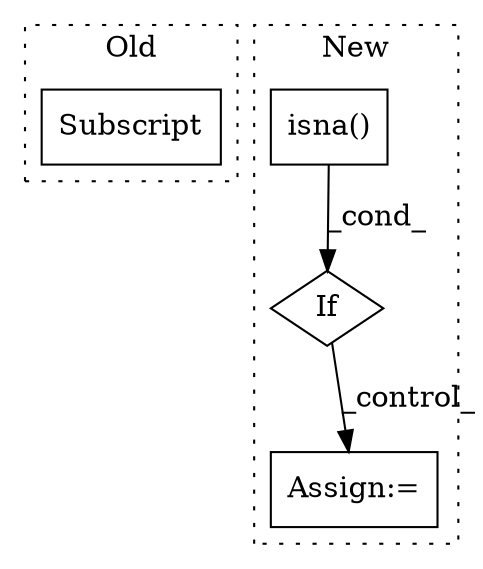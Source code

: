 digraph G {
subgraph cluster0 {
1 [label="Subscript" a="63" s="799,0" l="24,0" shape="box"];
label = "Old";
style="dotted";
}
subgraph cluster1 {
2 [label="isna()" a="75" s="734" l="10" shape="box"];
3 [label="If" a="96" s="724" l="3" shape="diamond"];
4 [label="Assign:=" a="68" s="961" l="3" shape="box"];
label = "New";
style="dotted";
}
2 -> 3 [label="_cond_"];
3 -> 4 [label="_control_"];
}
